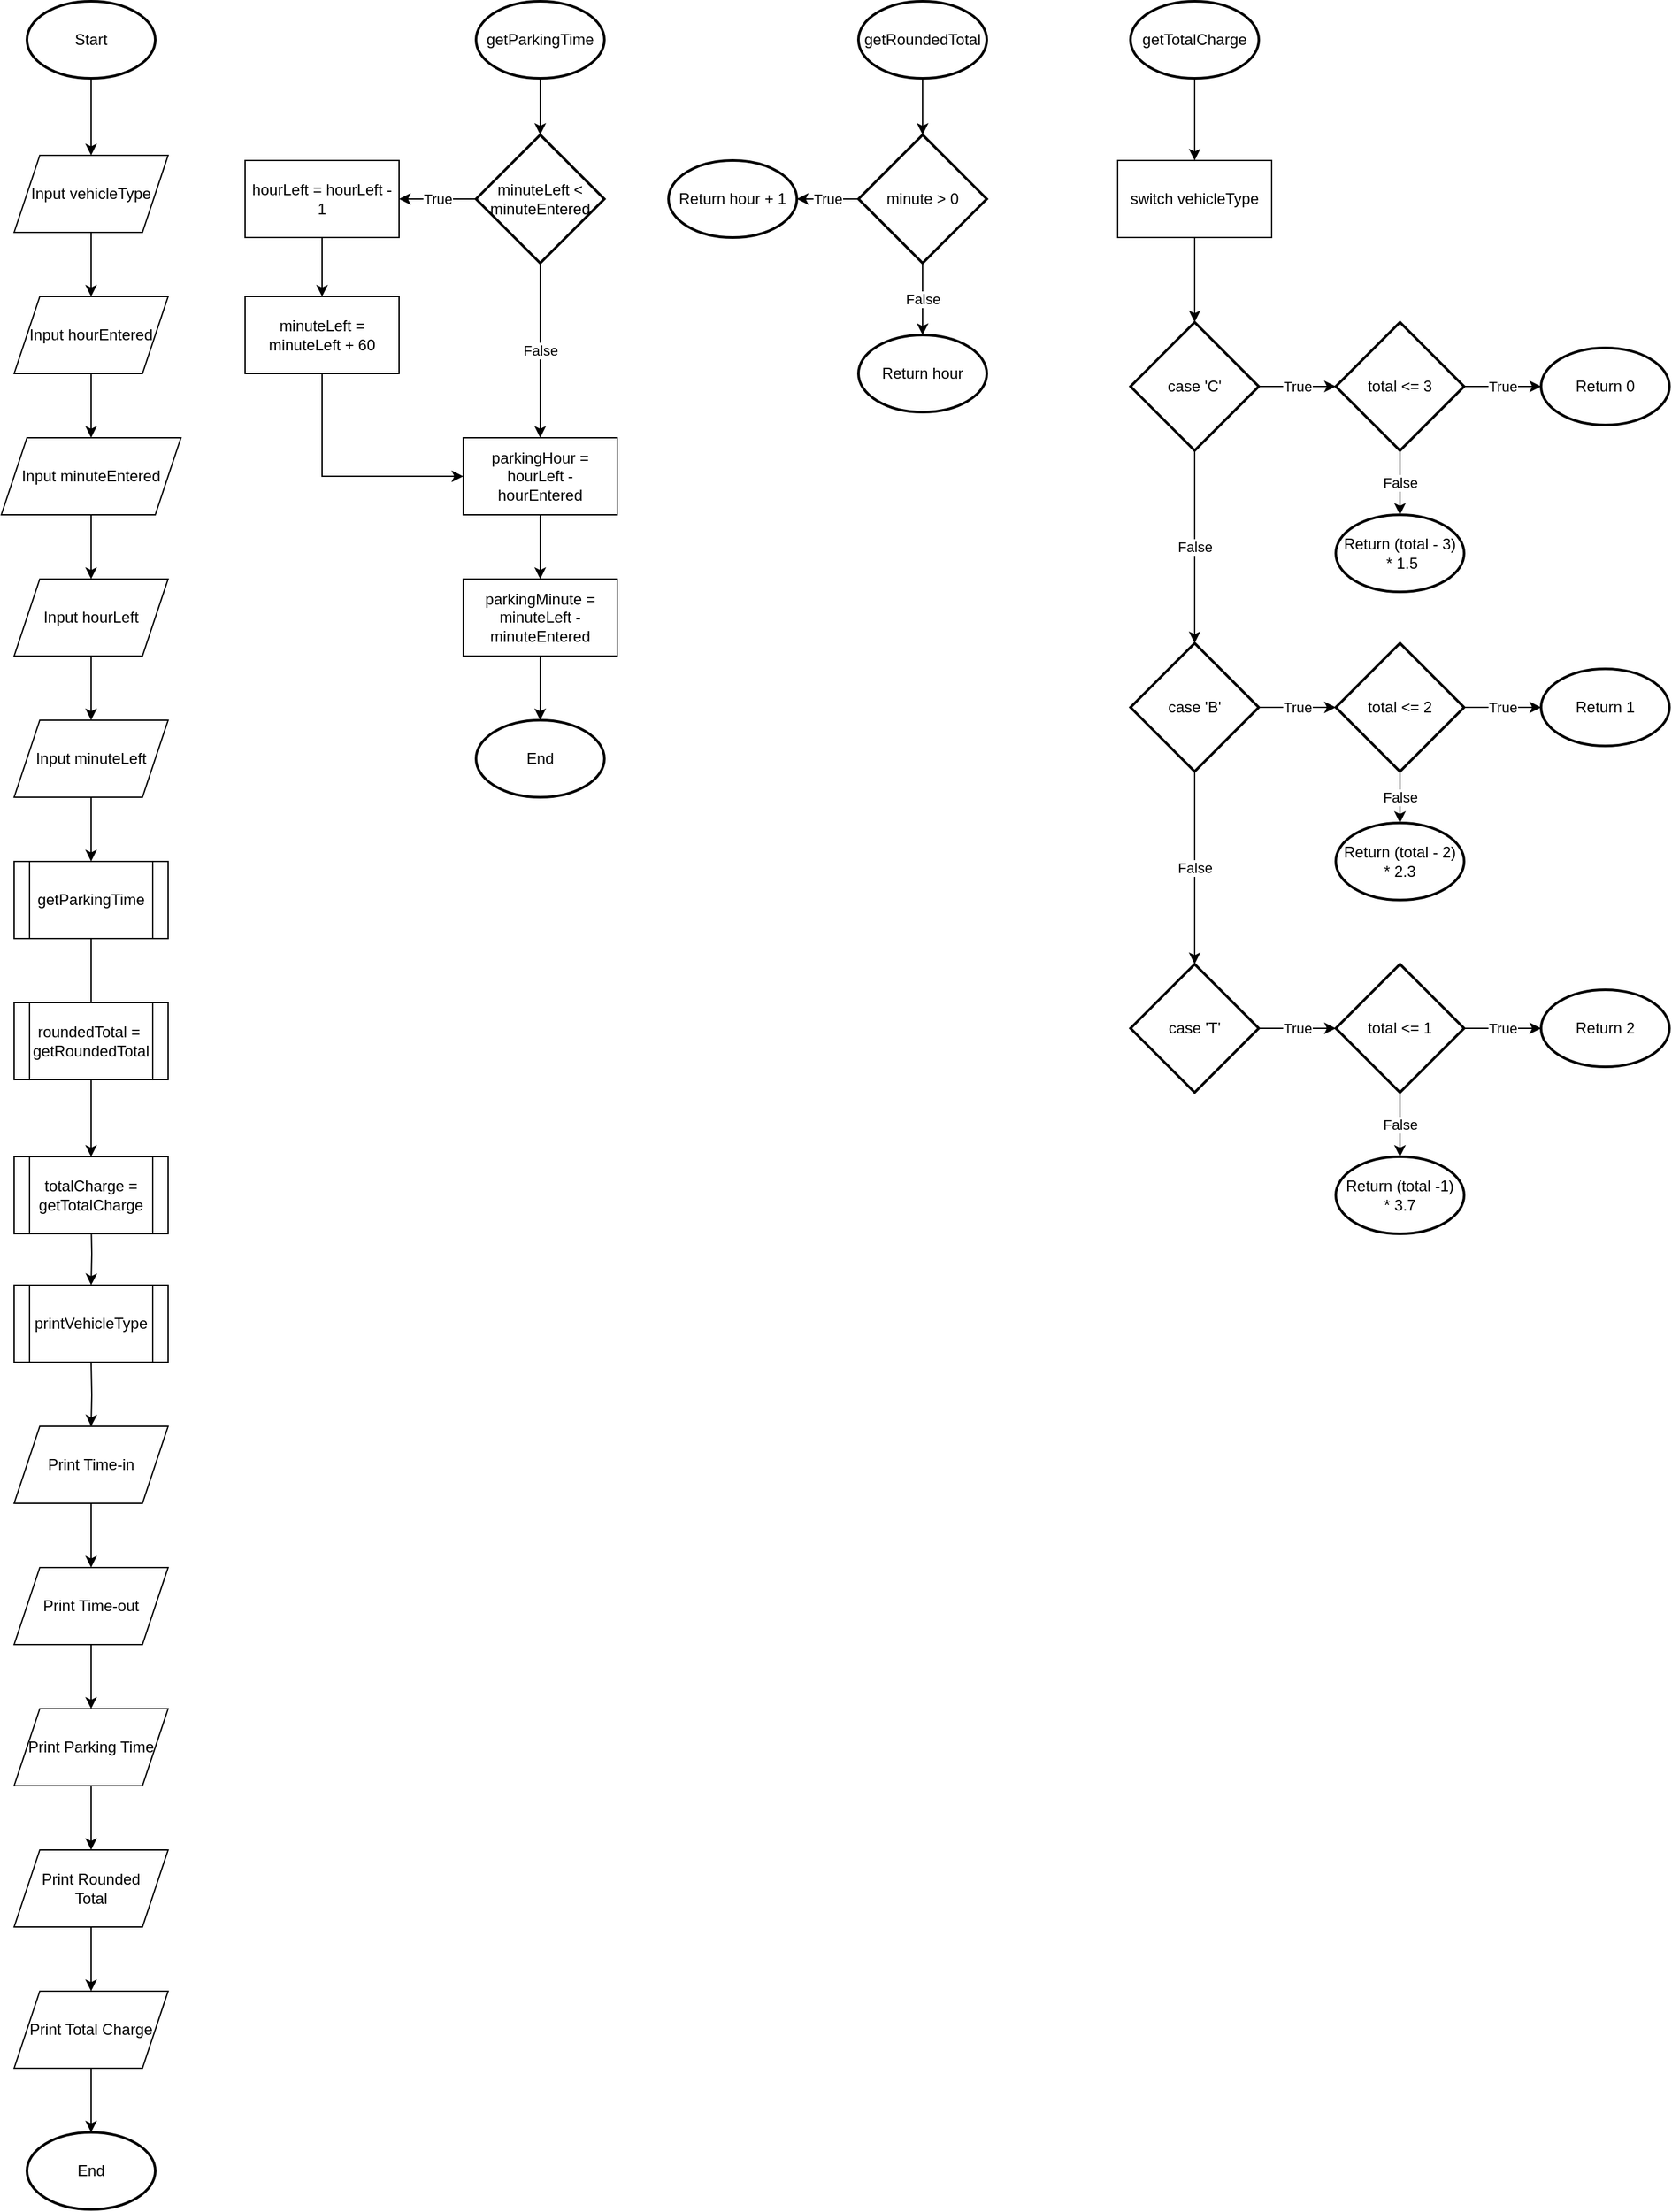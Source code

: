 <mxfile version="22.1.11" type="device" pages="2">
  <diagram name="Page-1" id="c0o10lO8_j4l6fszk3zS">
    <mxGraphModel dx="1036" dy="1706" grid="1" gridSize="10" guides="1" tooltips="1" connect="1" arrows="1" fold="1" page="1" pageScale="1" pageWidth="850" pageHeight="1100" math="0" shadow="0">
      <root>
        <mxCell id="0" />
        <mxCell id="1" parent="0" />
        <mxCell id="bt5arx4i8DijoDU8SMwT-8" value="" style="edgeStyle=orthogonalEdgeStyle;rounded=0;orthogonalLoop=1;jettySize=auto;html=1;" parent="1" source="bt5arx4i8DijoDU8SMwT-1" target="bt5arx4i8DijoDU8SMwT-2" edge="1">
          <mxGeometry relative="1" as="geometry" />
        </mxCell>
        <mxCell id="bt5arx4i8DijoDU8SMwT-1" value="Start" style="strokeWidth=2;html=1;shape=mxgraph.flowchart.start_1;whiteSpace=wrap;" parent="1" vertex="1">
          <mxGeometry x="340" width="100" height="60" as="geometry" />
        </mxCell>
        <mxCell id="bt5arx4i8DijoDU8SMwT-9" value="" style="edgeStyle=orthogonalEdgeStyle;rounded=0;orthogonalLoop=1;jettySize=auto;html=1;" parent="1" source="bt5arx4i8DijoDU8SMwT-2" target="bt5arx4i8DijoDU8SMwT-6" edge="1">
          <mxGeometry relative="1" as="geometry" />
        </mxCell>
        <mxCell id="bt5arx4i8DijoDU8SMwT-2" value="Input vehicleType" style="shape=parallelogram;perimeter=parallelogramPerimeter;whiteSpace=wrap;html=1;fixedSize=1;" parent="1" vertex="1">
          <mxGeometry x="330" y="120" width="120" height="60" as="geometry" />
        </mxCell>
        <mxCell id="bt5arx4i8DijoDU8SMwT-17" value="" style="edgeStyle=orthogonalEdgeStyle;rounded=0;orthogonalLoop=1;jettySize=auto;html=1;" parent="1" source="bt5arx4i8DijoDU8SMwT-3" target="bt5arx4i8DijoDU8SMwT-16" edge="1">
          <mxGeometry relative="1" as="geometry" />
        </mxCell>
        <mxCell id="bt5arx4i8DijoDU8SMwT-3" value="Input minuteLeft" style="shape=parallelogram;perimeter=parallelogramPerimeter;whiteSpace=wrap;html=1;fixedSize=1;" parent="1" vertex="1">
          <mxGeometry x="330" y="560" width="120" height="60" as="geometry" />
        </mxCell>
        <mxCell id="bt5arx4i8DijoDU8SMwT-12" value="" style="edgeStyle=orthogonalEdgeStyle;rounded=0;orthogonalLoop=1;jettySize=auto;html=1;" parent="1" source="bt5arx4i8DijoDU8SMwT-4" target="bt5arx4i8DijoDU8SMwT-3" edge="1">
          <mxGeometry relative="1" as="geometry" />
        </mxCell>
        <mxCell id="bt5arx4i8DijoDU8SMwT-4" value="Input hourLeft" style="shape=parallelogram;perimeter=parallelogramPerimeter;whiteSpace=wrap;html=1;fixedSize=1;" parent="1" vertex="1">
          <mxGeometry x="330" y="450" width="120" height="60" as="geometry" />
        </mxCell>
        <mxCell id="bt5arx4i8DijoDU8SMwT-11" value="" style="edgeStyle=orthogonalEdgeStyle;rounded=0;orthogonalLoop=1;jettySize=auto;html=1;" parent="1" source="bt5arx4i8DijoDU8SMwT-5" target="bt5arx4i8DijoDU8SMwT-4" edge="1">
          <mxGeometry relative="1" as="geometry" />
        </mxCell>
        <mxCell id="bt5arx4i8DijoDU8SMwT-5" value="Input minuteEntered" style="shape=parallelogram;perimeter=parallelogramPerimeter;whiteSpace=wrap;html=1;fixedSize=1;" parent="1" vertex="1">
          <mxGeometry x="320" y="340" width="140" height="60" as="geometry" />
        </mxCell>
        <mxCell id="bt5arx4i8DijoDU8SMwT-10" value="" style="edgeStyle=orthogonalEdgeStyle;rounded=0;orthogonalLoop=1;jettySize=auto;html=1;" parent="1" source="bt5arx4i8DijoDU8SMwT-6" target="bt5arx4i8DijoDU8SMwT-5" edge="1">
          <mxGeometry relative="1" as="geometry" />
        </mxCell>
        <mxCell id="bt5arx4i8DijoDU8SMwT-6" value="Input hourEntered" style="shape=parallelogram;perimeter=parallelogramPerimeter;whiteSpace=wrap;html=1;fixedSize=1;" parent="1" vertex="1">
          <mxGeometry x="330" y="230" width="120" height="60" as="geometry" />
        </mxCell>
        <mxCell id="bt5arx4i8DijoDU8SMwT-27" value="" style="edgeStyle=orthogonalEdgeStyle;rounded=0;orthogonalLoop=1;jettySize=auto;html=1;entryX=0.5;entryY=0;entryDx=0;entryDy=0;" parent="1" source="bt5arx4i8DijoDU8SMwT-16" target="bt5arx4i8DijoDU8SMwT-37" edge="1">
          <mxGeometry relative="1" as="geometry">
            <mxPoint x="390" y="780" as="targetPoint" />
          </mxGeometry>
        </mxCell>
        <mxCell id="bt5arx4i8DijoDU8SMwT-16" value="getParkingTime" style="shape=process;whiteSpace=wrap;html=1;backgroundOutline=1;" parent="1" vertex="1">
          <mxGeometry x="330" y="670" width="120" height="60" as="geometry" />
        </mxCell>
        <mxCell id="bt5arx4i8DijoDU8SMwT-29" value="" style="edgeStyle=orthogonalEdgeStyle;rounded=0;orthogonalLoop=1;jettySize=auto;html=1;entryX=0.5;entryY=0;entryDx=0;entryDy=0;" parent="1" target="bt5arx4i8DijoDU8SMwT-38" edge="1">
          <mxGeometry relative="1" as="geometry">
            <mxPoint x="390" y="950" as="sourcePoint" />
            <mxPoint x="390" y="1000" as="targetPoint" />
          </mxGeometry>
        </mxCell>
        <mxCell id="bt5arx4i8DijoDU8SMwT-30" value="" style="edgeStyle=orthogonalEdgeStyle;rounded=0;orthogonalLoop=1;jettySize=auto;html=1;" parent="1" target="bt5arx4i8DijoDU8SMwT-25" edge="1">
          <mxGeometry relative="1" as="geometry">
            <mxPoint x="390" y="1060" as="sourcePoint" />
          </mxGeometry>
        </mxCell>
        <mxCell id="bt5arx4i8DijoDU8SMwT-39" value="" style="edgeStyle=orthogonalEdgeStyle;rounded=0;orthogonalLoop=1;jettySize=auto;html=1;" parent="1" source="bt5arx4i8DijoDU8SMwT-21" target="bt5arx4i8DijoDU8SMwT-35" edge="1">
          <mxGeometry relative="1" as="geometry" />
        </mxCell>
        <mxCell id="bt5arx4i8DijoDU8SMwT-21" value="Print Total Charge" style="shape=parallelogram;perimeter=parallelogramPerimeter;whiteSpace=wrap;html=1;fixedSize=1;" parent="1" vertex="1">
          <mxGeometry x="330" y="1550" width="120" height="60" as="geometry" />
        </mxCell>
        <mxCell id="bt5arx4i8DijoDU8SMwT-34" value="" style="edgeStyle=orthogonalEdgeStyle;rounded=0;orthogonalLoop=1;jettySize=auto;html=1;" parent="1" source="bt5arx4i8DijoDU8SMwT-22" target="bt5arx4i8DijoDU8SMwT-21" edge="1">
          <mxGeometry relative="1" as="geometry" />
        </mxCell>
        <mxCell id="bt5arx4i8DijoDU8SMwT-22" value="Print Rounded&lt;br&gt;Total" style="shape=parallelogram;perimeter=parallelogramPerimeter;whiteSpace=wrap;html=1;fixedSize=1;" parent="1" vertex="1">
          <mxGeometry x="330" y="1440" width="120" height="60" as="geometry" />
        </mxCell>
        <mxCell id="bt5arx4i8DijoDU8SMwT-33" value="" style="edgeStyle=orthogonalEdgeStyle;rounded=0;orthogonalLoop=1;jettySize=auto;html=1;" parent="1" source="bt5arx4i8DijoDU8SMwT-23" target="bt5arx4i8DijoDU8SMwT-22" edge="1">
          <mxGeometry relative="1" as="geometry" />
        </mxCell>
        <mxCell id="bt5arx4i8DijoDU8SMwT-23" value="Print Parking Time" style="shape=parallelogram;perimeter=parallelogramPerimeter;whiteSpace=wrap;html=1;fixedSize=1;" parent="1" vertex="1">
          <mxGeometry x="330" y="1330" width="120" height="60" as="geometry" />
        </mxCell>
        <mxCell id="bt5arx4i8DijoDU8SMwT-32" value="" style="edgeStyle=orthogonalEdgeStyle;rounded=0;orthogonalLoop=1;jettySize=auto;html=1;" parent="1" source="bt5arx4i8DijoDU8SMwT-24" target="bt5arx4i8DijoDU8SMwT-23" edge="1">
          <mxGeometry relative="1" as="geometry" />
        </mxCell>
        <mxCell id="bt5arx4i8DijoDU8SMwT-24" value="Print Time-out" style="shape=parallelogram;perimeter=parallelogramPerimeter;whiteSpace=wrap;html=1;fixedSize=1;" parent="1" vertex="1">
          <mxGeometry x="330" y="1220" width="120" height="60" as="geometry" />
        </mxCell>
        <mxCell id="bt5arx4i8DijoDU8SMwT-31" value="" style="edgeStyle=orthogonalEdgeStyle;rounded=0;orthogonalLoop=1;jettySize=auto;html=1;" parent="1" source="bt5arx4i8DijoDU8SMwT-25" target="bt5arx4i8DijoDU8SMwT-24" edge="1">
          <mxGeometry relative="1" as="geometry" />
        </mxCell>
        <mxCell id="bt5arx4i8DijoDU8SMwT-25" value="Print Time-in" style="shape=parallelogram;perimeter=parallelogramPerimeter;whiteSpace=wrap;html=1;fixedSize=1;" parent="1" vertex="1">
          <mxGeometry x="330" y="1110" width="120" height="60" as="geometry" />
        </mxCell>
        <mxCell id="bt5arx4i8DijoDU8SMwT-35" value="End" style="strokeWidth=2;html=1;shape=mxgraph.flowchart.start_1;whiteSpace=wrap;" parent="1" vertex="1">
          <mxGeometry x="340" y="1660" width="100" height="60" as="geometry" />
        </mxCell>
        <mxCell id="bt5arx4i8DijoDU8SMwT-36" value="roundedTotal =&amp;nbsp;&lt;br&gt;getRoundedTotal" style="shape=process;whiteSpace=wrap;html=1;backgroundOutline=1;" parent="1" vertex="1">
          <mxGeometry x="330" y="780" width="120" height="60" as="geometry" />
        </mxCell>
        <mxCell id="bt5arx4i8DijoDU8SMwT-37" value="totalCharge = getTotalCharge" style="shape=process;whiteSpace=wrap;html=1;backgroundOutline=1;" parent="1" vertex="1">
          <mxGeometry x="330" y="900" width="120" height="60" as="geometry" />
        </mxCell>
        <mxCell id="bt5arx4i8DijoDU8SMwT-38" value="printVehicleType" style="shape=process;whiteSpace=wrap;html=1;backgroundOutline=1;" parent="1" vertex="1">
          <mxGeometry x="330" y="1000" width="120" height="60" as="geometry" />
        </mxCell>
        <mxCell id="MP2GfdyIwzimVszpHsoW-3" value="" style="edgeStyle=orthogonalEdgeStyle;rounded=0;orthogonalLoop=1;jettySize=auto;html=1;" parent="1" source="MP2GfdyIwzimVszpHsoW-1" target="MP2GfdyIwzimVszpHsoW-2" edge="1">
          <mxGeometry relative="1" as="geometry" />
        </mxCell>
        <mxCell id="MP2GfdyIwzimVszpHsoW-1" value="getParkingTime" style="strokeWidth=2;html=1;shape=mxgraph.flowchart.start_1;whiteSpace=wrap;" parent="1" vertex="1">
          <mxGeometry x="690" width="100" height="60" as="geometry" />
        </mxCell>
        <mxCell id="MP2GfdyIwzimVszpHsoW-6" value="True" style="edgeStyle=orthogonalEdgeStyle;rounded=0;orthogonalLoop=1;jettySize=auto;html=1;" parent="1" source="MP2GfdyIwzimVszpHsoW-2" target="MP2GfdyIwzimVszpHsoW-5" edge="1">
          <mxGeometry relative="1" as="geometry" />
        </mxCell>
        <mxCell id="MP2GfdyIwzimVszpHsoW-13" value="False" style="edgeStyle=orthogonalEdgeStyle;rounded=0;orthogonalLoop=1;jettySize=auto;html=1;entryX=0.5;entryY=0;entryDx=0;entryDy=0;" parent="1" source="MP2GfdyIwzimVszpHsoW-2" target="MP2GfdyIwzimVszpHsoW-9" edge="1">
          <mxGeometry relative="1" as="geometry" />
        </mxCell>
        <mxCell id="MP2GfdyIwzimVszpHsoW-2" value="minuteLeft &amp;lt;&lt;br&gt;minuteEntered" style="strokeWidth=2;html=1;shape=mxgraph.flowchart.decision;whiteSpace=wrap;" parent="1" vertex="1">
          <mxGeometry x="690" y="104" width="100" height="100" as="geometry" />
        </mxCell>
        <mxCell id="MP2GfdyIwzimVszpHsoW-8" value="" style="edgeStyle=orthogonalEdgeStyle;rounded=0;orthogonalLoop=1;jettySize=auto;html=1;" parent="1" source="MP2GfdyIwzimVszpHsoW-5" target="MP2GfdyIwzimVszpHsoW-7" edge="1">
          <mxGeometry relative="1" as="geometry" />
        </mxCell>
        <mxCell id="MP2GfdyIwzimVszpHsoW-5" value="hourLeft = hourLeft - 1" style="rounded=0;whiteSpace=wrap;html=1;" parent="1" vertex="1">
          <mxGeometry x="510" y="124" width="120" height="60" as="geometry" />
        </mxCell>
        <mxCell id="MP2GfdyIwzimVszpHsoW-12" style="edgeStyle=orthogonalEdgeStyle;rounded=0;orthogonalLoop=1;jettySize=auto;html=1;entryX=0;entryY=0.5;entryDx=0;entryDy=0;" parent="1" source="MP2GfdyIwzimVszpHsoW-7" target="MP2GfdyIwzimVszpHsoW-9" edge="1">
          <mxGeometry relative="1" as="geometry">
            <Array as="points">
              <mxPoint x="570" y="370" />
            </Array>
          </mxGeometry>
        </mxCell>
        <mxCell id="MP2GfdyIwzimVszpHsoW-7" value="minuteLeft = minuteLeft + 60" style="rounded=0;whiteSpace=wrap;html=1;" parent="1" vertex="1">
          <mxGeometry x="510" y="230" width="120" height="60" as="geometry" />
        </mxCell>
        <mxCell id="MP2GfdyIwzimVszpHsoW-15" value="" style="edgeStyle=orthogonalEdgeStyle;rounded=0;orthogonalLoop=1;jettySize=auto;html=1;" parent="1" source="MP2GfdyIwzimVszpHsoW-9" target="MP2GfdyIwzimVszpHsoW-14" edge="1">
          <mxGeometry relative="1" as="geometry" />
        </mxCell>
        <mxCell id="MP2GfdyIwzimVszpHsoW-9" value="parkingHour = hourLeft - hourEntered" style="rounded=0;whiteSpace=wrap;html=1;" parent="1" vertex="1">
          <mxGeometry x="680" y="340" width="120" height="60" as="geometry" />
        </mxCell>
        <mxCell id="MP2GfdyIwzimVszpHsoW-17" value="" style="edgeStyle=orthogonalEdgeStyle;rounded=0;orthogonalLoop=1;jettySize=auto;html=1;" parent="1" source="MP2GfdyIwzimVszpHsoW-14" target="MP2GfdyIwzimVszpHsoW-16" edge="1">
          <mxGeometry relative="1" as="geometry" />
        </mxCell>
        <mxCell id="MP2GfdyIwzimVszpHsoW-14" value="parkingMinute = minuteLeft - minuteEntered" style="rounded=0;whiteSpace=wrap;html=1;" parent="1" vertex="1">
          <mxGeometry x="680" y="450" width="120" height="60" as="geometry" />
        </mxCell>
        <mxCell id="MP2GfdyIwzimVszpHsoW-16" value="End" style="strokeWidth=2;html=1;shape=mxgraph.flowchart.start_1;whiteSpace=wrap;" parent="1" vertex="1">
          <mxGeometry x="690" y="560" width="100" height="60" as="geometry" />
        </mxCell>
        <mxCell id="MP2GfdyIwzimVszpHsoW-20" value="" style="edgeStyle=orthogonalEdgeStyle;rounded=0;orthogonalLoop=1;jettySize=auto;html=1;" parent="1" source="MP2GfdyIwzimVszpHsoW-18" target="MP2GfdyIwzimVszpHsoW-19" edge="1">
          <mxGeometry relative="1" as="geometry" />
        </mxCell>
        <mxCell id="MP2GfdyIwzimVszpHsoW-18" value="getRoundedTotal" style="strokeWidth=2;html=1;shape=mxgraph.flowchart.start_1;whiteSpace=wrap;" parent="1" vertex="1">
          <mxGeometry x="988" width="100" height="60" as="geometry" />
        </mxCell>
        <mxCell id="MP2GfdyIwzimVszpHsoW-22" value="True" style="edgeStyle=orthogonalEdgeStyle;rounded=0;orthogonalLoop=1;jettySize=auto;html=1;" parent="1" source="MP2GfdyIwzimVszpHsoW-19" target="MP2GfdyIwzimVszpHsoW-21" edge="1">
          <mxGeometry relative="1" as="geometry" />
        </mxCell>
        <mxCell id="MP2GfdyIwzimVszpHsoW-24" value="False" style="edgeStyle=orthogonalEdgeStyle;rounded=0;orthogonalLoop=1;jettySize=auto;html=1;" parent="1" source="MP2GfdyIwzimVszpHsoW-19" target="MP2GfdyIwzimVszpHsoW-23" edge="1">
          <mxGeometry relative="1" as="geometry" />
        </mxCell>
        <mxCell id="MP2GfdyIwzimVszpHsoW-19" value="minute &amp;gt; 0" style="strokeWidth=2;html=1;shape=mxgraph.flowchart.decision;whiteSpace=wrap;" parent="1" vertex="1">
          <mxGeometry x="988" y="104" width="100" height="100" as="geometry" />
        </mxCell>
        <mxCell id="MP2GfdyIwzimVszpHsoW-21" value="Return hour + 1" style="strokeWidth=2;html=1;shape=mxgraph.flowchart.start_1;whiteSpace=wrap;" parent="1" vertex="1">
          <mxGeometry x="840" y="124" width="100" height="60" as="geometry" />
        </mxCell>
        <mxCell id="MP2GfdyIwzimVszpHsoW-23" value="Return hour" style="strokeWidth=2;html=1;shape=mxgraph.flowchart.start_1;whiteSpace=wrap;" parent="1" vertex="1">
          <mxGeometry x="988" y="260" width="100" height="60" as="geometry" />
        </mxCell>
        <mxCell id="MP2GfdyIwzimVszpHsoW-28" value="" style="edgeStyle=orthogonalEdgeStyle;rounded=0;orthogonalLoop=1;jettySize=auto;html=1;" parent="1" source="MP2GfdyIwzimVszpHsoW-25" target="MP2GfdyIwzimVszpHsoW-27" edge="1">
          <mxGeometry relative="1" as="geometry" />
        </mxCell>
        <mxCell id="MP2GfdyIwzimVszpHsoW-25" value="getTotalCharge" style="strokeWidth=2;html=1;shape=mxgraph.flowchart.start_1;whiteSpace=wrap;" parent="1" vertex="1">
          <mxGeometry x="1200" width="100" height="60" as="geometry" />
        </mxCell>
        <mxCell id="MP2GfdyIwzimVszpHsoW-35" value="" style="edgeStyle=orthogonalEdgeStyle;rounded=0;orthogonalLoop=1;jettySize=auto;html=1;" parent="1" source="MP2GfdyIwzimVszpHsoW-27" target="MP2GfdyIwzimVszpHsoW-34" edge="1">
          <mxGeometry relative="1" as="geometry" />
        </mxCell>
        <mxCell id="MP2GfdyIwzimVszpHsoW-27" value="switch vehicleType" style="rounded=0;whiteSpace=wrap;html=1;" parent="1" vertex="1">
          <mxGeometry x="1190" y="124" width="120" height="60" as="geometry" />
        </mxCell>
        <mxCell id="MP2GfdyIwzimVszpHsoW-54" value="True" style="edgeStyle=orthogonalEdgeStyle;rounded=0;orthogonalLoop=1;jettySize=auto;html=1;" parent="1" source="MP2GfdyIwzimVszpHsoW-32" target="MP2GfdyIwzimVszpHsoW-53" edge="1">
          <mxGeometry relative="1" as="geometry" />
        </mxCell>
        <mxCell id="MP2GfdyIwzimVszpHsoW-55" value="False" style="edgeStyle=orthogonalEdgeStyle;rounded=0;orthogonalLoop=1;jettySize=auto;html=1;" parent="1" source="MP2GfdyIwzimVszpHsoW-32" target="MP2GfdyIwzimVszpHsoW-52" edge="1">
          <mxGeometry relative="1" as="geometry" />
        </mxCell>
        <mxCell id="MP2GfdyIwzimVszpHsoW-32" value="total &amp;lt;= 1" style="strokeWidth=2;html=1;shape=mxgraph.flowchart.decision;whiteSpace=wrap;" parent="1" vertex="1">
          <mxGeometry x="1360" y="750" width="100" height="100" as="geometry" />
        </mxCell>
        <mxCell id="MP2GfdyIwzimVszpHsoW-51" value="True" style="edgeStyle=orthogonalEdgeStyle;rounded=0;orthogonalLoop=1;jettySize=auto;html=1;" parent="1" source="MP2GfdyIwzimVszpHsoW-33" target="MP2GfdyIwzimVszpHsoW-32" edge="1">
          <mxGeometry relative="1" as="geometry" />
        </mxCell>
        <mxCell id="MP2GfdyIwzimVszpHsoW-33" value="case &#39;T&#39;" style="strokeWidth=2;html=1;shape=mxgraph.flowchart.decision;whiteSpace=wrap;" parent="1" vertex="1">
          <mxGeometry x="1200" y="750" width="100" height="100" as="geometry" />
        </mxCell>
        <mxCell id="MP2GfdyIwzimVszpHsoW-39" value="True" style="edgeStyle=orthogonalEdgeStyle;rounded=0;orthogonalLoop=1;jettySize=auto;html=1;" parent="1" source="MP2GfdyIwzimVszpHsoW-34" target="MP2GfdyIwzimVszpHsoW-38" edge="1">
          <mxGeometry relative="1" as="geometry" />
        </mxCell>
        <mxCell id="MP2GfdyIwzimVszpHsoW-44" value="False" style="edgeStyle=orthogonalEdgeStyle;rounded=0;orthogonalLoop=1;jettySize=auto;html=1;" parent="1" source="MP2GfdyIwzimVszpHsoW-34" target="MP2GfdyIwzimVszpHsoW-37" edge="1">
          <mxGeometry relative="1" as="geometry" />
        </mxCell>
        <mxCell id="MP2GfdyIwzimVszpHsoW-34" value="case &#39;C&#39;" style="strokeWidth=2;html=1;shape=mxgraph.flowchart.decision;whiteSpace=wrap;" parent="1" vertex="1">
          <mxGeometry x="1200" y="250" width="100" height="100" as="geometry" />
        </mxCell>
        <mxCell id="MP2GfdyIwzimVszpHsoW-47" value="True" style="edgeStyle=orthogonalEdgeStyle;rounded=0;orthogonalLoop=1;jettySize=auto;html=1;" parent="1" source="MP2GfdyIwzimVszpHsoW-36" target="MP2GfdyIwzimVszpHsoW-46" edge="1">
          <mxGeometry relative="1" as="geometry" />
        </mxCell>
        <mxCell id="MP2GfdyIwzimVszpHsoW-50" value="False" style="edgeStyle=orthogonalEdgeStyle;rounded=0;orthogonalLoop=1;jettySize=auto;html=1;" parent="1" source="MP2GfdyIwzimVszpHsoW-36" target="MP2GfdyIwzimVszpHsoW-49" edge="1">
          <mxGeometry relative="1" as="geometry" />
        </mxCell>
        <mxCell id="MP2GfdyIwzimVszpHsoW-36" value="total &amp;lt;= 2" style="strokeWidth=2;html=1;shape=mxgraph.flowchart.decision;whiteSpace=wrap;" parent="1" vertex="1">
          <mxGeometry x="1360" y="500" width="100" height="100" as="geometry" />
        </mxCell>
        <mxCell id="MP2GfdyIwzimVszpHsoW-45" value="True" style="edgeStyle=orthogonalEdgeStyle;rounded=0;orthogonalLoop=1;jettySize=auto;html=1;" parent="1" source="MP2GfdyIwzimVszpHsoW-37" target="MP2GfdyIwzimVszpHsoW-36" edge="1">
          <mxGeometry relative="1" as="geometry" />
        </mxCell>
        <mxCell id="MP2GfdyIwzimVszpHsoW-48" value="False" style="edgeStyle=orthogonalEdgeStyle;rounded=0;orthogonalLoop=1;jettySize=auto;html=1;" parent="1" source="MP2GfdyIwzimVszpHsoW-37" target="MP2GfdyIwzimVszpHsoW-33" edge="1">
          <mxGeometry relative="1" as="geometry" />
        </mxCell>
        <mxCell id="MP2GfdyIwzimVszpHsoW-37" value="case &#39;B&#39;" style="strokeWidth=2;html=1;shape=mxgraph.flowchart.decision;whiteSpace=wrap;" parent="1" vertex="1">
          <mxGeometry x="1200" y="500" width="100" height="100" as="geometry" />
        </mxCell>
        <mxCell id="MP2GfdyIwzimVszpHsoW-41" value="True" style="edgeStyle=orthogonalEdgeStyle;rounded=0;orthogonalLoop=1;jettySize=auto;html=1;" parent="1" source="MP2GfdyIwzimVszpHsoW-38" target="MP2GfdyIwzimVszpHsoW-40" edge="1">
          <mxGeometry relative="1" as="geometry" />
        </mxCell>
        <mxCell id="MP2GfdyIwzimVszpHsoW-43" value="False" style="edgeStyle=orthogonalEdgeStyle;rounded=0;orthogonalLoop=1;jettySize=auto;html=1;" parent="1" source="MP2GfdyIwzimVszpHsoW-38" target="MP2GfdyIwzimVszpHsoW-42" edge="1">
          <mxGeometry relative="1" as="geometry" />
        </mxCell>
        <mxCell id="MP2GfdyIwzimVszpHsoW-38" value="total &amp;lt;= 3" style="strokeWidth=2;html=1;shape=mxgraph.flowchart.decision;whiteSpace=wrap;" parent="1" vertex="1">
          <mxGeometry x="1360" y="250" width="100" height="100" as="geometry" />
        </mxCell>
        <mxCell id="MP2GfdyIwzimVszpHsoW-40" value="Return 0" style="strokeWidth=2;html=1;shape=mxgraph.flowchart.start_1;whiteSpace=wrap;" parent="1" vertex="1">
          <mxGeometry x="1520" y="270" width="100" height="60" as="geometry" />
        </mxCell>
        <mxCell id="MP2GfdyIwzimVszpHsoW-42" value="Return (total - 3)&lt;br&gt;&amp;nbsp;* 1.5" style="strokeWidth=2;html=1;shape=mxgraph.flowchart.start_1;whiteSpace=wrap;" parent="1" vertex="1">
          <mxGeometry x="1360" y="400" width="100" height="60" as="geometry" />
        </mxCell>
        <mxCell id="MP2GfdyIwzimVszpHsoW-46" value="Return 1" style="strokeWidth=2;html=1;shape=mxgraph.flowchart.start_1;whiteSpace=wrap;" parent="1" vertex="1">
          <mxGeometry x="1520" y="520" width="100" height="60" as="geometry" />
        </mxCell>
        <mxCell id="MP2GfdyIwzimVszpHsoW-49" value="Return (total - 2)&lt;br&gt;* 2.3" style="strokeWidth=2;html=1;shape=mxgraph.flowchart.start_1;whiteSpace=wrap;" parent="1" vertex="1">
          <mxGeometry x="1360" y="640" width="100" height="60" as="geometry" />
        </mxCell>
        <mxCell id="MP2GfdyIwzimVszpHsoW-52" value="Return (total -1)&lt;br&gt;* 3.7" style="strokeWidth=2;html=1;shape=mxgraph.flowchart.start_1;whiteSpace=wrap;" parent="1" vertex="1">
          <mxGeometry x="1360" y="900" width="100" height="60" as="geometry" />
        </mxCell>
        <mxCell id="MP2GfdyIwzimVszpHsoW-53" value="Return 2" style="strokeWidth=2;html=1;shape=mxgraph.flowchart.start_1;whiteSpace=wrap;" parent="1" vertex="1">
          <mxGeometry x="1520" y="770" width="100" height="60" as="geometry" />
        </mxCell>
      </root>
    </mxGraphModel>
  </diagram>
  <diagram id="NDUF1WJR1zkYVEgr1OhV" name="Page-2">
    <mxGraphModel dx="1036" dy="1706" grid="1" gridSize="10" guides="1" tooltips="1" connect="1" arrows="1" fold="1" page="1" pageScale="1" pageWidth="850" pageHeight="1100" math="0" shadow="0">
      <root>
        <mxCell id="0" />
        <mxCell id="1" parent="0" />
        <mxCell id="YeuK4yP1ZIGlCbeZA8Oi-28" value="" style="edgeStyle=orthogonalEdgeStyle;rounded=0;orthogonalLoop=1;jettySize=auto;html=1;" parent="1" source="YeuK4yP1ZIGlCbeZA8Oi-29" target="YeuK4yP1ZIGlCbeZA8Oi-31" edge="1">
          <mxGeometry relative="1" as="geometry" />
        </mxCell>
        <mxCell id="YeuK4yP1ZIGlCbeZA8Oi-29" value="getTotalCharge" style="strokeWidth=2;html=1;shape=mxgraph.flowchart.start_1;whiteSpace=wrap;" parent="1" vertex="1">
          <mxGeometry x="375" y="3" width="100" height="60" as="geometry" />
        </mxCell>
        <mxCell id="YeuK4yP1ZIGlCbeZA8Oi-30" value="" style="edgeStyle=orthogonalEdgeStyle;rounded=0;orthogonalLoop=1;jettySize=auto;html=1;" parent="1" source="YeuK4yP1ZIGlCbeZA8Oi-31" target="YeuK4yP1ZIGlCbeZA8Oi-39" edge="1">
          <mxGeometry relative="1" as="geometry" />
        </mxCell>
        <mxCell id="YeuK4yP1ZIGlCbeZA8Oi-31" value="switch vehicleType" style="rounded=0;whiteSpace=wrap;html=1;" parent="1" vertex="1">
          <mxGeometry x="365" y="127" width="120" height="60" as="geometry" />
        </mxCell>
        <mxCell id="YeuK4yP1ZIGlCbeZA8Oi-32" value="True" style="edgeStyle=orthogonalEdgeStyle;rounded=0;orthogonalLoop=1;jettySize=auto;html=1;" parent="1" source="YeuK4yP1ZIGlCbeZA8Oi-34" target="YeuK4yP1ZIGlCbeZA8Oi-54" edge="1">
          <mxGeometry relative="1" as="geometry" />
        </mxCell>
        <mxCell id="YeuK4yP1ZIGlCbeZA8Oi-33" value="False" style="edgeStyle=orthogonalEdgeStyle;rounded=0;orthogonalLoop=1;jettySize=auto;html=1;" parent="1" source="YeuK4yP1ZIGlCbeZA8Oi-34" target="YeuK4yP1ZIGlCbeZA8Oi-53" edge="1">
          <mxGeometry relative="1" as="geometry" />
        </mxCell>
        <mxCell id="YeuK4yP1ZIGlCbeZA8Oi-34" value="total &amp;lt;= 1" style="strokeWidth=2;html=1;shape=mxgraph.flowchart.decision;whiteSpace=wrap;" parent="1" vertex="1">
          <mxGeometry x="535" y="753" width="100" height="100" as="geometry" />
        </mxCell>
        <mxCell id="YeuK4yP1ZIGlCbeZA8Oi-35" value="True" style="edgeStyle=orthogonalEdgeStyle;rounded=0;orthogonalLoop=1;jettySize=auto;html=1;" parent="1" source="YeuK4yP1ZIGlCbeZA8Oi-36" target="YeuK4yP1ZIGlCbeZA8Oi-34" edge="1">
          <mxGeometry relative="1" as="geometry" />
        </mxCell>
        <mxCell id="YeuK4yP1ZIGlCbeZA8Oi-63" value="False" style="edgeStyle=orthogonalEdgeStyle;rounded=0;orthogonalLoop=1;jettySize=auto;html=1;" parent="1" source="YeuK4yP1ZIGlCbeZA8Oi-36" target="YeuK4yP1ZIGlCbeZA8Oi-62" edge="1">
          <mxGeometry relative="1" as="geometry" />
        </mxCell>
        <mxCell id="YeuK4yP1ZIGlCbeZA8Oi-36" value="case &#39;T&#39;" style="strokeWidth=2;html=1;shape=mxgraph.flowchart.decision;whiteSpace=wrap;" parent="1" vertex="1">
          <mxGeometry x="375" y="753" width="100" height="100" as="geometry" />
        </mxCell>
        <mxCell id="YeuK4yP1ZIGlCbeZA8Oi-37" value="True" style="edgeStyle=orthogonalEdgeStyle;rounded=0;orthogonalLoop=1;jettySize=auto;html=1;" parent="1" source="YeuK4yP1ZIGlCbeZA8Oi-39" target="YeuK4yP1ZIGlCbeZA8Oi-48" edge="1">
          <mxGeometry relative="1" as="geometry" />
        </mxCell>
        <mxCell id="YeuK4yP1ZIGlCbeZA8Oi-38" value="False" style="edgeStyle=orthogonalEdgeStyle;rounded=0;orthogonalLoop=1;jettySize=auto;html=1;" parent="1" source="YeuK4yP1ZIGlCbeZA8Oi-39" target="YeuK4yP1ZIGlCbeZA8Oi-45" edge="1">
          <mxGeometry relative="1" as="geometry" />
        </mxCell>
        <mxCell id="YeuK4yP1ZIGlCbeZA8Oi-39" value="case &#39;C&#39;" style="strokeWidth=2;html=1;shape=mxgraph.flowchart.decision;whiteSpace=wrap;" parent="1" vertex="1">
          <mxGeometry x="375" y="253" width="100" height="100" as="geometry" />
        </mxCell>
        <mxCell id="YeuK4yP1ZIGlCbeZA8Oi-40" value="True" style="edgeStyle=orthogonalEdgeStyle;rounded=0;orthogonalLoop=1;jettySize=auto;html=1;" parent="1" source="YeuK4yP1ZIGlCbeZA8Oi-42" target="YeuK4yP1ZIGlCbeZA8Oi-51" edge="1">
          <mxGeometry relative="1" as="geometry" />
        </mxCell>
        <mxCell id="YeuK4yP1ZIGlCbeZA8Oi-41" value="False" style="edgeStyle=orthogonalEdgeStyle;rounded=0;orthogonalLoop=1;jettySize=auto;html=1;" parent="1" source="YeuK4yP1ZIGlCbeZA8Oi-42" target="YeuK4yP1ZIGlCbeZA8Oi-52" edge="1">
          <mxGeometry relative="1" as="geometry" />
        </mxCell>
        <mxCell id="YeuK4yP1ZIGlCbeZA8Oi-42" value="total &amp;lt;= 2" style="strokeWidth=2;html=1;shape=mxgraph.flowchart.decision;whiteSpace=wrap;" parent="1" vertex="1">
          <mxGeometry x="535" y="503" width="100" height="100" as="geometry" />
        </mxCell>
        <mxCell id="YeuK4yP1ZIGlCbeZA8Oi-43" value="True" style="edgeStyle=orthogonalEdgeStyle;rounded=0;orthogonalLoop=1;jettySize=auto;html=1;" parent="1" source="YeuK4yP1ZIGlCbeZA8Oi-45" target="YeuK4yP1ZIGlCbeZA8Oi-42" edge="1">
          <mxGeometry relative="1" as="geometry" />
        </mxCell>
        <mxCell id="YeuK4yP1ZIGlCbeZA8Oi-44" value="False" style="edgeStyle=orthogonalEdgeStyle;rounded=0;orthogonalLoop=1;jettySize=auto;html=1;" parent="1" source="YeuK4yP1ZIGlCbeZA8Oi-45" target="YeuK4yP1ZIGlCbeZA8Oi-36" edge="1">
          <mxGeometry relative="1" as="geometry" />
        </mxCell>
        <mxCell id="YeuK4yP1ZIGlCbeZA8Oi-45" value="case &#39;B&#39;" style="strokeWidth=2;html=1;shape=mxgraph.flowchart.decision;whiteSpace=wrap;" parent="1" vertex="1">
          <mxGeometry x="375" y="503" width="100" height="100" as="geometry" />
        </mxCell>
        <mxCell id="YeuK4yP1ZIGlCbeZA8Oi-46" value="True" style="edgeStyle=orthogonalEdgeStyle;rounded=0;orthogonalLoop=1;jettySize=auto;html=1;" parent="1" source="YeuK4yP1ZIGlCbeZA8Oi-48" target="YeuK4yP1ZIGlCbeZA8Oi-49" edge="1">
          <mxGeometry relative="1" as="geometry" />
        </mxCell>
        <mxCell id="YeuK4yP1ZIGlCbeZA8Oi-47" value="False" style="edgeStyle=orthogonalEdgeStyle;rounded=0;orthogonalLoop=1;jettySize=auto;html=1;" parent="1" source="YeuK4yP1ZIGlCbeZA8Oi-48" target="YeuK4yP1ZIGlCbeZA8Oi-50" edge="1">
          <mxGeometry relative="1" as="geometry" />
        </mxCell>
        <mxCell id="YeuK4yP1ZIGlCbeZA8Oi-48" value="total &amp;lt;= 3" style="strokeWidth=2;html=1;shape=mxgraph.flowchart.decision;whiteSpace=wrap;" parent="1" vertex="1">
          <mxGeometry x="535" y="253" width="100" height="100" as="geometry" />
        </mxCell>
        <mxCell id="YeuK4yP1ZIGlCbeZA8Oi-49" value="Return 0" style="strokeWidth=2;html=1;shape=mxgraph.flowchart.start_1;whiteSpace=wrap;" parent="1" vertex="1">
          <mxGeometry x="695" y="273" width="100" height="60" as="geometry" />
        </mxCell>
        <mxCell id="YeuK4yP1ZIGlCbeZA8Oi-50" value="Return (total - 3)&lt;br&gt;&amp;nbsp;* 1.5" style="strokeWidth=2;html=1;shape=mxgraph.flowchart.start_1;whiteSpace=wrap;" parent="1" vertex="1">
          <mxGeometry x="535" y="403" width="100" height="60" as="geometry" />
        </mxCell>
        <mxCell id="YeuK4yP1ZIGlCbeZA8Oi-51" value="Return 1" style="strokeWidth=2;html=1;shape=mxgraph.flowchart.start_1;whiteSpace=wrap;" parent="1" vertex="1">
          <mxGeometry x="695" y="523" width="100" height="60" as="geometry" />
        </mxCell>
        <mxCell id="YeuK4yP1ZIGlCbeZA8Oi-52" value="Return (total - 2)&lt;br&gt;* 2.3" style="strokeWidth=2;html=1;shape=mxgraph.flowchart.start_1;whiteSpace=wrap;" parent="1" vertex="1">
          <mxGeometry x="535" y="643" width="100" height="60" as="geometry" />
        </mxCell>
        <mxCell id="YeuK4yP1ZIGlCbeZA8Oi-53" value="Return (total -1)&lt;br&gt;* 3.7" style="strokeWidth=2;html=1;shape=mxgraph.flowchart.start_1;whiteSpace=wrap;" parent="1" vertex="1">
          <mxGeometry x="535" y="903" width="100" height="60" as="geometry" />
        </mxCell>
        <mxCell id="YeuK4yP1ZIGlCbeZA8Oi-54" value="Return 2" style="strokeWidth=2;html=1;shape=mxgraph.flowchart.start_1;whiteSpace=wrap;" parent="1" vertex="1">
          <mxGeometry x="695" y="773" width="100" height="60" as="geometry" />
        </mxCell>
        <mxCell id="YeuK4yP1ZIGlCbeZA8Oi-57" value="" style="edgeStyle=orthogonalEdgeStyle;rounded=0;orthogonalLoop=1;jettySize=auto;html=1;" parent="1" source="YeuK4yP1ZIGlCbeZA8Oi-55" target="YeuK4yP1ZIGlCbeZA8Oi-56" edge="1">
          <mxGeometry relative="1" as="geometry" />
        </mxCell>
        <mxCell id="YeuK4yP1ZIGlCbeZA8Oi-55" value="printVehicleType" style="strokeWidth=2;html=1;shape=mxgraph.flowchart.start_1;whiteSpace=wrap;" parent="1" vertex="1">
          <mxGeometry x="950" width="100" height="60" as="geometry" />
        </mxCell>
        <mxCell id="YeuK4yP1ZIGlCbeZA8Oi-60" value="False" style="edgeStyle=orthogonalEdgeStyle;rounded=0;orthogonalLoop=1;jettySize=auto;html=1;" parent="1" source="YeuK4yP1ZIGlCbeZA8Oi-56" target="YeuK4yP1ZIGlCbeZA8Oi-59" edge="1">
          <mxGeometry relative="1" as="geometry" />
        </mxCell>
        <mxCell id="YeuK4yP1ZIGlCbeZA8Oi-73" value="True" style="edgeStyle=orthogonalEdgeStyle;rounded=0;orthogonalLoop=1;jettySize=auto;html=1;" parent="1" source="YeuK4yP1ZIGlCbeZA8Oi-56" target="YeuK4yP1ZIGlCbeZA8Oi-68" edge="1">
          <mxGeometry relative="1" as="geometry" />
        </mxCell>
        <mxCell id="YeuK4yP1ZIGlCbeZA8Oi-56" value="type = &#39;C&#39;" style="strokeWidth=2;html=1;shape=mxgraph.flowchart.decision;whiteSpace=wrap;" parent="1" vertex="1">
          <mxGeometry x="950" y="107" width="100" height="100" as="geometry" />
        </mxCell>
        <mxCell id="YeuK4yP1ZIGlCbeZA8Oi-72" value="False" style="edgeStyle=orthogonalEdgeStyle;rounded=0;orthogonalLoop=1;jettySize=auto;html=1;" parent="1" source="YeuK4yP1ZIGlCbeZA8Oi-58" target="YeuK4yP1ZIGlCbeZA8Oi-71" edge="1">
          <mxGeometry relative="1" as="geometry" />
        </mxCell>
        <mxCell id="YeuK4yP1ZIGlCbeZA8Oi-75" value="True" style="edgeStyle=orthogonalEdgeStyle;rounded=0;orthogonalLoop=1;jettySize=auto;html=1;" parent="1" source="YeuK4yP1ZIGlCbeZA8Oi-58" target="YeuK4yP1ZIGlCbeZA8Oi-66" edge="1">
          <mxGeometry relative="1" as="geometry" />
        </mxCell>
        <mxCell id="YeuK4yP1ZIGlCbeZA8Oi-58" value="type = &#39;T&#39;" style="strokeWidth=2;html=1;shape=mxgraph.flowchart.decision;whiteSpace=wrap;" parent="1" vertex="1">
          <mxGeometry x="950" y="403" width="100" height="100" as="geometry" />
        </mxCell>
        <mxCell id="YeuK4yP1ZIGlCbeZA8Oi-61" value="False" style="edgeStyle=orthogonalEdgeStyle;rounded=0;orthogonalLoop=1;jettySize=auto;html=1;" parent="1" source="YeuK4yP1ZIGlCbeZA8Oi-59" target="YeuK4yP1ZIGlCbeZA8Oi-58" edge="1">
          <mxGeometry relative="1" as="geometry" />
        </mxCell>
        <mxCell id="YeuK4yP1ZIGlCbeZA8Oi-74" value="True" style="edgeStyle=orthogonalEdgeStyle;rounded=0;orthogonalLoop=1;jettySize=auto;html=1;" parent="1" source="YeuK4yP1ZIGlCbeZA8Oi-59" target="YeuK4yP1ZIGlCbeZA8Oi-67" edge="1">
          <mxGeometry relative="1" as="geometry" />
        </mxCell>
        <mxCell id="YeuK4yP1ZIGlCbeZA8Oi-59" value="type = &#39;B&#39;" style="strokeWidth=2;html=1;shape=mxgraph.flowchart.decision;whiteSpace=wrap;" parent="1" vertex="1">
          <mxGeometry x="950" y="253" width="100" height="100" as="geometry" />
        </mxCell>
        <mxCell id="YeuK4yP1ZIGlCbeZA8Oi-65" value="" style="edgeStyle=orthogonalEdgeStyle;rounded=0;orthogonalLoop=1;jettySize=auto;html=1;" parent="1" source="YeuK4yP1ZIGlCbeZA8Oi-62" target="YeuK4yP1ZIGlCbeZA8Oi-64" edge="1">
          <mxGeometry relative="1" as="geometry" />
        </mxCell>
        <mxCell id="YeuK4yP1ZIGlCbeZA8Oi-62" value="Print &quot;Invalid input!&quot;" style="shape=parallelogram;perimeter=parallelogramPerimeter;whiteSpace=wrap;html=1;fixedSize=1;" parent="1" vertex="1">
          <mxGeometry x="358" y="903" width="135" height="60" as="geometry" />
        </mxCell>
        <mxCell id="YeuK4yP1ZIGlCbeZA8Oi-64" value="End" style="strokeWidth=2;html=1;shape=mxgraph.flowchart.start_1;whiteSpace=wrap;" parent="1" vertex="1">
          <mxGeometry x="375.5" y="1010" width="100" height="60" as="geometry" />
        </mxCell>
        <mxCell id="YeuK4yP1ZIGlCbeZA8Oi-76" value="" style="edgeStyle=orthogonalEdgeStyle;rounded=0;orthogonalLoop=1;jettySize=auto;html=1;" parent="1" source="YeuK4yP1ZIGlCbeZA8Oi-66" target="YeuK4yP1ZIGlCbeZA8Oi-69" edge="1">
          <mxGeometry relative="1" as="geometry" />
        </mxCell>
        <mxCell id="YeuK4yP1ZIGlCbeZA8Oi-66" value="Print &quot;Type of&lt;br&gt;vehicle: Truck&quot;" style="shape=parallelogram;perimeter=parallelogramPerimeter;whiteSpace=wrap;html=1;fixedSize=1;" parent="1" vertex="1">
          <mxGeometry x="1120" y="423" width="120" height="60" as="geometry" />
        </mxCell>
        <mxCell id="YeuK4yP1ZIGlCbeZA8Oi-77" value="" style="edgeStyle=orthogonalEdgeStyle;rounded=0;orthogonalLoop=1;jettySize=auto;html=1;" parent="1" source="YeuK4yP1ZIGlCbeZA8Oi-67" target="YeuK4yP1ZIGlCbeZA8Oi-70" edge="1">
          <mxGeometry relative="1" as="geometry" />
        </mxCell>
        <mxCell id="YeuK4yP1ZIGlCbeZA8Oi-67" value="Print &quot;Type of&lt;br&gt;vehicle: Bus&quot;" style="shape=parallelogram;perimeter=parallelogramPerimeter;whiteSpace=wrap;html=1;fixedSize=1;" parent="1" vertex="1">
          <mxGeometry x="1120" y="273" width="120" height="60" as="geometry" />
        </mxCell>
        <mxCell id="YeuK4yP1ZIGlCbeZA8Oi-68" value="Print &quot;Type of&amp;nbsp;&lt;br&gt;vehicle: Car&quot;" style="shape=parallelogram;perimeter=parallelogramPerimeter;whiteSpace=wrap;html=1;fixedSize=1;" parent="1" vertex="1">
          <mxGeometry x="1120" y="127" width="120" height="60" as="geometry" />
        </mxCell>
        <mxCell id="YeuK4yP1ZIGlCbeZA8Oi-69" value="" style="verticalLabelPosition=bottom;verticalAlign=top;html=1;shape=mxgraph.flowchart.or;" parent="1" vertex="1">
          <mxGeometry x="1310" y="418" width="70" height="70" as="geometry" />
        </mxCell>
        <mxCell id="YeuK4yP1ZIGlCbeZA8Oi-79" value="" style="edgeStyle=orthogonalEdgeStyle;rounded=0;orthogonalLoop=1;jettySize=auto;html=1;" parent="1" source="YeuK4yP1ZIGlCbeZA8Oi-70" target="YeuK4yP1ZIGlCbeZA8Oi-69" edge="1">
          <mxGeometry relative="1" as="geometry" />
        </mxCell>
        <mxCell id="YeuK4yP1ZIGlCbeZA8Oi-70" value="" style="verticalLabelPosition=bottom;verticalAlign=top;html=1;shape=mxgraph.flowchart.or;" parent="1" vertex="1">
          <mxGeometry x="1310" y="268" width="70" height="70" as="geometry" />
        </mxCell>
        <mxCell id="YeuK4yP1ZIGlCbeZA8Oi-71" value="End" style="strokeWidth=2;html=1;shape=mxgraph.flowchart.start_1;whiteSpace=wrap;" parent="1" vertex="1">
          <mxGeometry x="950" y="550" width="100" height="60" as="geometry" />
        </mxCell>
        <mxCell id="YeuK4yP1ZIGlCbeZA8Oi-78" style="edgeStyle=orthogonalEdgeStyle;rounded=0;orthogonalLoop=1;jettySize=auto;html=1;entryX=0.5;entryY=0;entryDx=0;entryDy=0;entryPerimeter=0;" parent="1" source="YeuK4yP1ZIGlCbeZA8Oi-68" target="YeuK4yP1ZIGlCbeZA8Oi-70" edge="1">
          <mxGeometry relative="1" as="geometry" />
        </mxCell>
        <mxCell id="YeuK4yP1ZIGlCbeZA8Oi-80" style="edgeStyle=orthogonalEdgeStyle;rounded=0;orthogonalLoop=1;jettySize=auto;html=1;entryX=1;entryY=0.5;entryDx=0;entryDy=0;entryPerimeter=0;" parent="1" source="YeuK4yP1ZIGlCbeZA8Oi-69" target="YeuK4yP1ZIGlCbeZA8Oi-71" edge="1">
          <mxGeometry relative="1" as="geometry">
            <Array as="points">
              <mxPoint x="1345" y="580" />
            </Array>
          </mxGeometry>
        </mxCell>
      </root>
    </mxGraphModel>
  </diagram>
</mxfile>

